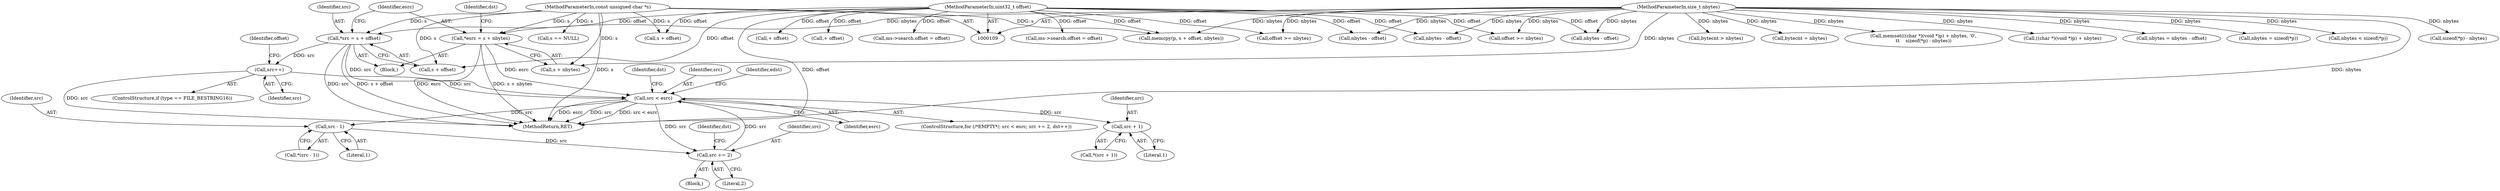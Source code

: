 digraph "0_file_4a284c89d6ef11aca34da65da7d673050a5ea320_3@pointer" {
"1000372" [label="(Call,src + 1)"];
"1000332" [label="(Call,src < esrc)"];
"1000289" [label="(Call,*src = s + offset)"];
"1000114" [label="(MethodParameterIn,const unsigned char *s)"];
"1000115" [label="(MethodParameterIn,uint32_t offset)"];
"1000324" [label="(Call,src++)"];
"1000336" [label="(Call,src += 2)"];
"1000366" [label="(Call,src - 1)"];
"1000295" [label="(Call,*esrc = s + nbytes)"];
"1000116" [label="(MethodParameterIn,size_t nbytes)"];
"1000128" [label="(Call,+ offset)"];
"1000220" [label="(Call,+ offset)"];
"1000371" [label="(Call,*(src + 1))"];
"1000287" [label="(Block,)"];
"1000269" [label="(Call,ms->search.offset = offset)"];
"1000336" [label="(Call,src += 2)"];
"1000372" [label="(Call,src + 1)"];
"1000333" [label="(Identifier,src)"];
"1000368" [label="(Literal,1)"];
"1000217" [label="(Call,bytecnt = nbytes)"];
"1000440" [label="(Call,memset(((char *)(void *)p) + nbytes, '\0',\n\t\t    sizeof(*p) - nbytes))"];
"1000340" [label="(Identifier,dst)"];
"1000365" [label="(Call,*(src - 1))"];
"1000441" [label="(Call,((char *)(void *)p) + nbytes)"];
"1000426" [label="(Call,memcpy(p, s + offset, nbytes))"];
"1000373" [label="(Identifier,src)"];
"1000296" [label="(Identifier,esrc)"];
"1000320" [label="(ControlStructure,if (type == FILE_BESTRING16))"];
"1000325" [label="(Identifier,src)"];
"1000302" [label="(Identifier,dst)"];
"1000328" [label="(Identifier,offset)"];
"1000367" [label="(Identifier,src)"];
"1000327" [label="(Call,offset >= nbytes)"];
"1000139" [label="(Call,ms->search.offset = offset)"];
"1000413" [label="(Call,nbytes = nbytes - offset)"];
"1000159" [label="(Call,s == NULL)"];
"1000419" [label="(Call,nbytes = sizeof(*p))"];
"1000433" [label="(Call,nbytes < sizeof(*p))"];
"1000366" [label="(Call,src - 1)"];
"1000324" [label="(Call,src++)"];
"1000334" [label="(Identifier,esrc)"];
"1000374" [label="(Literal,1)"];
"1000337" [label="(Identifier,src)"];
"1000295" [label="(Call,*esrc = s + nbytes)"];
"1000335" [label="(Block,)"];
"1000449" [label="(Call,sizeof(*p) - nbytes)"];
"1000289" [label="(Call,*src = s + offset)"];
"1000290" [label="(Identifier,src)"];
"1000116" [label="(MethodParameterIn,size_t nbytes)"];
"1000382" [label="(Identifier,edst)"];
"1000428" [label="(Call,s + offset)"];
"1000291" [label="(Call,s + offset)"];
"1000115" [label="(MethodParameterIn,uint32_t offset)"];
"1000332" [label="(Call,src < esrc)"];
"1000456" [label="(MethodReturn,RET)"];
"1000114" [label="(MethodParameterIn,const unsigned char *s)"];
"1000407" [label="(Call,nbytes - offset)"];
"1000338" [label="(Literal,2)"];
"1000136" [label="(Call,nbytes - offset)"];
"1000297" [label="(Call,s + nbytes)"];
"1000391" [label="(Call,offset >= nbytes)"];
"1000214" [label="(Call,bytecnt > nbytes)"];
"1000415" [label="(Call,nbytes - offset)"];
"1000331" [label="(ControlStructure,for (/*EMPTY*/; src < esrc; src += 2, dst++))"];
"1000344" [label="(Identifier,dst)"];
"1000372" -> "1000371"  [label="AST: "];
"1000372" -> "1000374"  [label="CFG: "];
"1000373" -> "1000372"  [label="AST: "];
"1000374" -> "1000372"  [label="AST: "];
"1000371" -> "1000372"  [label="CFG: "];
"1000332" -> "1000372"  [label="DDG: src"];
"1000332" -> "1000331"  [label="AST: "];
"1000332" -> "1000334"  [label="CFG: "];
"1000333" -> "1000332"  [label="AST: "];
"1000334" -> "1000332"  [label="AST: "];
"1000344" -> "1000332"  [label="CFG: "];
"1000382" -> "1000332"  [label="CFG: "];
"1000332" -> "1000456"  [label="DDG: esrc"];
"1000332" -> "1000456"  [label="DDG: src"];
"1000332" -> "1000456"  [label="DDG: src < esrc"];
"1000289" -> "1000332"  [label="DDG: src"];
"1000324" -> "1000332"  [label="DDG: src"];
"1000336" -> "1000332"  [label="DDG: src"];
"1000295" -> "1000332"  [label="DDG: esrc"];
"1000332" -> "1000336"  [label="DDG: src"];
"1000332" -> "1000366"  [label="DDG: src"];
"1000289" -> "1000287"  [label="AST: "];
"1000289" -> "1000291"  [label="CFG: "];
"1000290" -> "1000289"  [label="AST: "];
"1000291" -> "1000289"  [label="AST: "];
"1000296" -> "1000289"  [label="CFG: "];
"1000289" -> "1000456"  [label="DDG: s + offset"];
"1000289" -> "1000456"  [label="DDG: src"];
"1000114" -> "1000289"  [label="DDG: s"];
"1000115" -> "1000289"  [label="DDG: offset"];
"1000289" -> "1000324"  [label="DDG: src"];
"1000114" -> "1000109"  [label="AST: "];
"1000114" -> "1000456"  [label="DDG: s"];
"1000114" -> "1000159"  [label="DDG: s"];
"1000114" -> "1000291"  [label="DDG: s"];
"1000114" -> "1000295"  [label="DDG: s"];
"1000114" -> "1000297"  [label="DDG: s"];
"1000114" -> "1000426"  [label="DDG: s"];
"1000114" -> "1000428"  [label="DDG: s"];
"1000115" -> "1000109"  [label="AST: "];
"1000115" -> "1000456"  [label="DDG: offset"];
"1000115" -> "1000128"  [label="DDG: offset"];
"1000115" -> "1000136"  [label="DDG: offset"];
"1000115" -> "1000139"  [label="DDG: offset"];
"1000115" -> "1000220"  [label="DDG: offset"];
"1000115" -> "1000269"  [label="DDG: offset"];
"1000115" -> "1000291"  [label="DDG: offset"];
"1000115" -> "1000327"  [label="DDG: offset"];
"1000115" -> "1000391"  [label="DDG: offset"];
"1000115" -> "1000407"  [label="DDG: offset"];
"1000115" -> "1000415"  [label="DDG: offset"];
"1000115" -> "1000426"  [label="DDG: offset"];
"1000115" -> "1000428"  [label="DDG: offset"];
"1000324" -> "1000320"  [label="AST: "];
"1000324" -> "1000325"  [label="CFG: "];
"1000325" -> "1000324"  [label="AST: "];
"1000328" -> "1000324"  [label="CFG: "];
"1000324" -> "1000456"  [label="DDG: src"];
"1000336" -> "1000335"  [label="AST: "];
"1000336" -> "1000338"  [label="CFG: "];
"1000337" -> "1000336"  [label="AST: "];
"1000338" -> "1000336"  [label="AST: "];
"1000340" -> "1000336"  [label="CFG: "];
"1000366" -> "1000336"  [label="DDG: src"];
"1000366" -> "1000365"  [label="AST: "];
"1000366" -> "1000368"  [label="CFG: "];
"1000367" -> "1000366"  [label="AST: "];
"1000368" -> "1000366"  [label="AST: "];
"1000365" -> "1000366"  [label="CFG: "];
"1000295" -> "1000287"  [label="AST: "];
"1000295" -> "1000297"  [label="CFG: "];
"1000296" -> "1000295"  [label="AST: "];
"1000297" -> "1000295"  [label="AST: "];
"1000302" -> "1000295"  [label="CFG: "];
"1000295" -> "1000456"  [label="DDG: s + nbytes"];
"1000295" -> "1000456"  [label="DDG: esrc"];
"1000116" -> "1000295"  [label="DDG: nbytes"];
"1000116" -> "1000109"  [label="AST: "];
"1000116" -> "1000456"  [label="DDG: nbytes"];
"1000116" -> "1000136"  [label="DDG: nbytes"];
"1000116" -> "1000214"  [label="DDG: nbytes"];
"1000116" -> "1000217"  [label="DDG: nbytes"];
"1000116" -> "1000297"  [label="DDG: nbytes"];
"1000116" -> "1000327"  [label="DDG: nbytes"];
"1000116" -> "1000391"  [label="DDG: nbytes"];
"1000116" -> "1000407"  [label="DDG: nbytes"];
"1000116" -> "1000413"  [label="DDG: nbytes"];
"1000116" -> "1000415"  [label="DDG: nbytes"];
"1000116" -> "1000419"  [label="DDG: nbytes"];
"1000116" -> "1000426"  [label="DDG: nbytes"];
"1000116" -> "1000433"  [label="DDG: nbytes"];
"1000116" -> "1000440"  [label="DDG: nbytes"];
"1000116" -> "1000441"  [label="DDG: nbytes"];
"1000116" -> "1000449"  [label="DDG: nbytes"];
}
